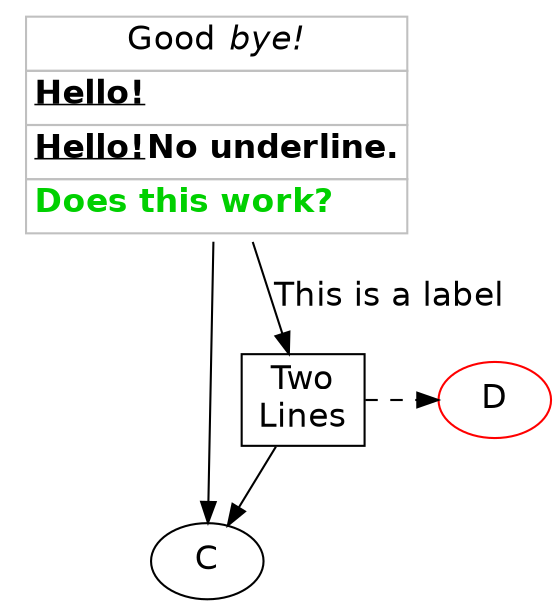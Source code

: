 digraph  {
  node [fontname = "Helvetica"; fontsize = 16.0;];
  edge [fontname = "Helvetica"; fontsize = 16.0;];
  fontname = "Helvetica";
  fontsize = 16.0;
  A [
    label = <<TABLE border="0" cellBorder="1" cellPadding="3" cellSpacing="0" color="gray">
      <TR><TD >Good <I>bye!</I></TD></TR>
      <TR><TD align="Left"><B><U>Hello!</U></B></TD></TR>
      <TR><TD align="Left"><B><U>Hello!</U>No underline.</B></TD></TR>
      <TR><TD align="Left"><B><FONT color="#00D000">Does this work?</FONT></B></TD></TR>
    </TABLE>>;
    shape = none;
  ];
  C;
  subgraph  {
    rank = same;
    B [label = "Two\nLines"; shape = box;];
    D [color = "#FF0000";];
  }
  
  A -> B [label = "This is a label";];
  A -> C;
  B -> C;
  B -> D [style = dashed;];
}

